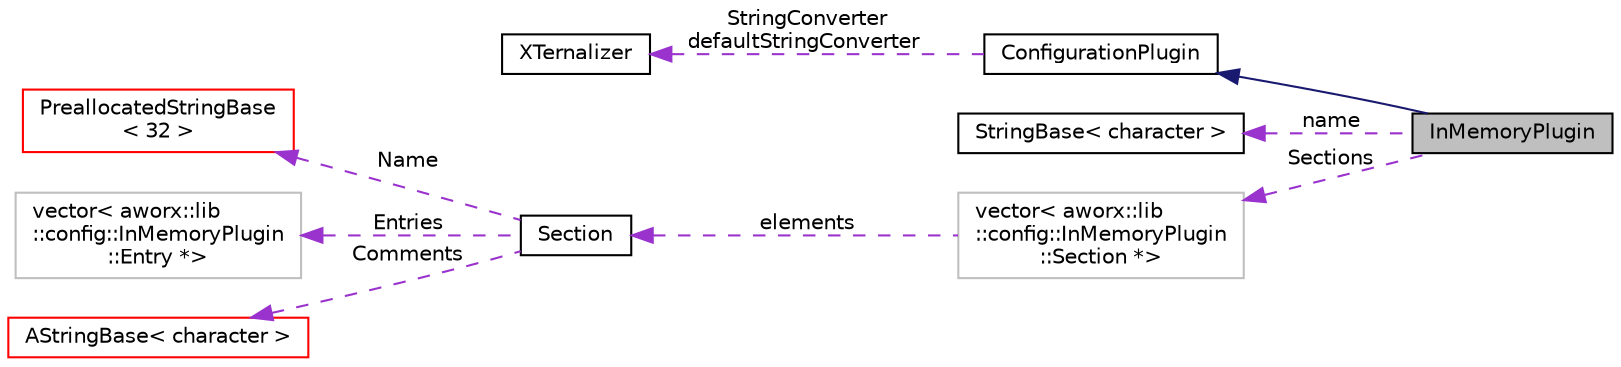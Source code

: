 digraph "InMemoryPlugin"
{
  edge [fontname="Helvetica",fontsize="10",labelfontname="Helvetica",labelfontsize="10"];
  node [fontname="Helvetica",fontsize="10",shape=record];
  rankdir="LR";
  Node3 [label="InMemoryPlugin",height=0.2,width=0.4,color="black", fillcolor="grey75", style="filled", fontcolor="black"];
  Node4 -> Node3 [dir="back",color="midnightblue",fontsize="10",style="solid",fontname="Helvetica"];
  Node4 [label="ConfigurationPlugin",height=0.2,width=0.4,color="black", fillcolor="white", style="filled",URL="$classaworx_1_1lib_1_1config_1_1ConfigurationPlugin.html"];
  Node5 -> Node4 [dir="back",color="darkorchid3",fontsize="10",style="dashed",label=" StringConverter\ndefaultStringConverter" ,fontname="Helvetica"];
  Node5 [label="XTernalizer",height=0.2,width=0.4,color="black", fillcolor="white", style="filled",URL="$classaworx_1_1lib_1_1config_1_1XTernalizer.html"];
  Node6 -> Node3 [dir="back",color="darkorchid3",fontsize="10",style="dashed",label=" name" ,fontname="Helvetica"];
  Node6 [label="StringBase\< character \>",height=0.2,width=0.4,color="black", fillcolor="white", style="filled",URL="$classaworx_1_1lib_1_1strings_1_1StringBase.html"];
  Node7 -> Node3 [dir="back",color="darkorchid3",fontsize="10",style="dashed",label=" Sections" ,fontname="Helvetica"];
  Node7 [label="vector\< aworx::lib\l::config::InMemoryPlugin\l::Section *\>",height=0.2,width=0.4,color="grey75", fillcolor="white", style="filled"];
  Node8 -> Node7 [dir="back",color="darkorchid3",fontsize="10",style="dashed",label=" elements" ,fontname="Helvetica"];
  Node8 [label="Section",height=0.2,width=0.4,color="black", fillcolor="white", style="filled",URL="$classaworx_1_1lib_1_1config_1_1InMemoryPlugin_1_1Section.html"];
  Node9 -> Node8 [dir="back",color="darkorchid3",fontsize="10",style="dashed",label=" Name" ,fontname="Helvetica"];
  Node9 [label="PreallocatedStringBase\l\< 32 \>",height=0.2,width=0.4,color="red", fillcolor="white", style="filled",URL="$classaworx_1_1lib_1_1strings_1_1PreallocatedStringBase.html"];
  Node14 -> Node8 [dir="back",color="darkorchid3",fontsize="10",style="dashed",label=" Entries" ,fontname="Helvetica"];
  Node14 [label="vector\< aworx::lib\l::config::InMemoryPlugin\l::Entry *\>",height=0.2,width=0.4,color="grey75", fillcolor="white", style="filled"];
  Node18 -> Node8 [dir="back",color="darkorchid3",fontsize="10",style="dashed",label=" Comments" ,fontname="Helvetica"];
  Node18 [label="AStringBase\< character \>",height=0.2,width=0.4,color="red", fillcolor="white", style="filled",URL="$classaworx_1_1lib_1_1strings_1_1AStringBase.html"];
}
